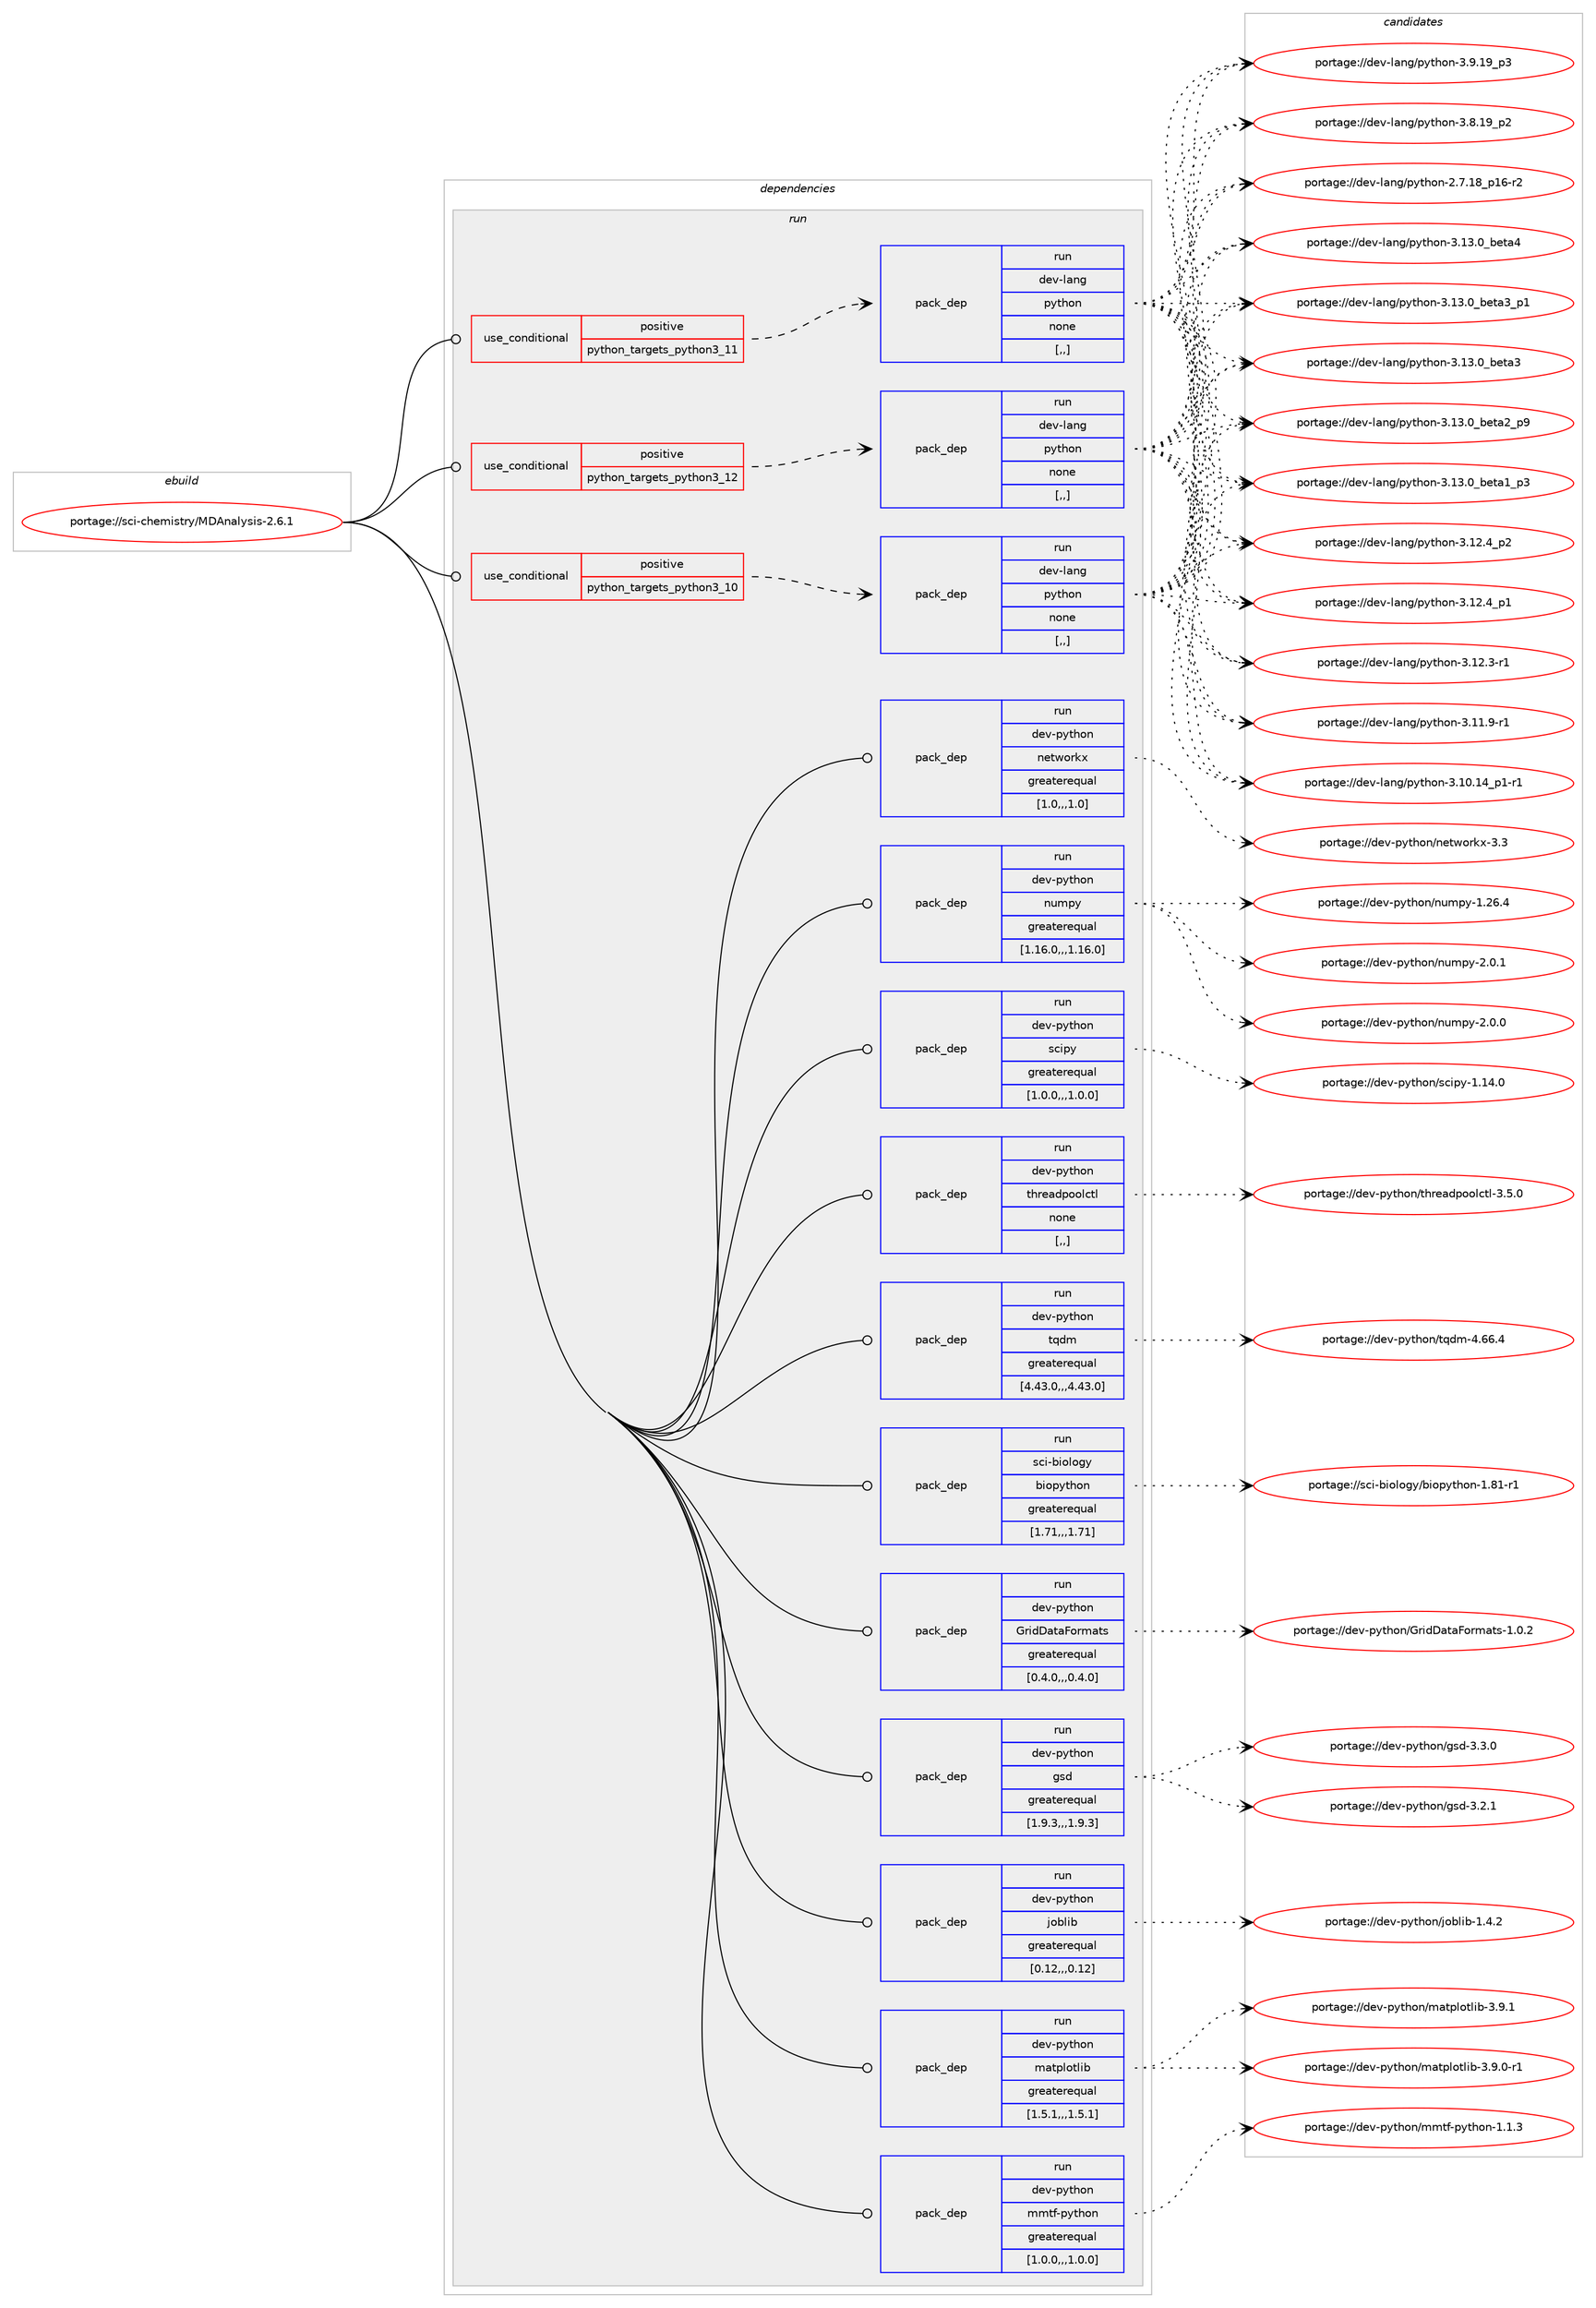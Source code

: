digraph prolog {

# *************
# Graph options
# *************

newrank=true;
concentrate=true;
compound=true;
graph [rankdir=LR,fontname=Helvetica,fontsize=10,ranksep=1.5];#, ranksep=2.5, nodesep=0.2];
edge  [arrowhead=vee];
node  [fontname=Helvetica,fontsize=10];

# **********
# The ebuild
# **********

subgraph cluster_leftcol {
color=gray;
label=<<i>ebuild</i>>;
id [label="portage://sci-chemistry/MDAnalysis-2.6.1", color=red, width=4, href="../sci-chemistry/MDAnalysis-2.6.1.svg"];
}

# ****************
# The dependencies
# ****************

subgraph cluster_midcol {
color=gray;
label=<<i>dependencies</i>>;
subgraph cluster_compile {
fillcolor="#eeeeee";
style=filled;
label=<<i>compile</i>>;
}
subgraph cluster_compileandrun {
fillcolor="#eeeeee";
style=filled;
label=<<i>compile and run</i>>;
}
subgraph cluster_run {
fillcolor="#eeeeee";
style=filled;
label=<<i>run</i>>;
subgraph cond104041 {
dependency393024 [label=<<TABLE BORDER="0" CELLBORDER="1" CELLSPACING="0" CELLPADDING="4"><TR><TD ROWSPAN="3" CELLPADDING="10">use_conditional</TD></TR><TR><TD>positive</TD></TR><TR><TD>python_targets_python3_10</TD></TR></TABLE>>, shape=none, color=red];
subgraph pack286181 {
dependency393025 [label=<<TABLE BORDER="0" CELLBORDER="1" CELLSPACING="0" CELLPADDING="4" WIDTH="220"><TR><TD ROWSPAN="6" CELLPADDING="30">pack_dep</TD></TR><TR><TD WIDTH="110">run</TD></TR><TR><TD>dev-lang</TD></TR><TR><TD>python</TD></TR><TR><TD>none</TD></TR><TR><TD>[,,]</TD></TR></TABLE>>, shape=none, color=blue];
}
dependency393024:e -> dependency393025:w [weight=20,style="dashed",arrowhead="vee"];
}
id:e -> dependency393024:w [weight=20,style="solid",arrowhead="odot"];
subgraph cond104042 {
dependency393026 [label=<<TABLE BORDER="0" CELLBORDER="1" CELLSPACING="0" CELLPADDING="4"><TR><TD ROWSPAN="3" CELLPADDING="10">use_conditional</TD></TR><TR><TD>positive</TD></TR><TR><TD>python_targets_python3_11</TD></TR></TABLE>>, shape=none, color=red];
subgraph pack286182 {
dependency393027 [label=<<TABLE BORDER="0" CELLBORDER="1" CELLSPACING="0" CELLPADDING="4" WIDTH="220"><TR><TD ROWSPAN="6" CELLPADDING="30">pack_dep</TD></TR><TR><TD WIDTH="110">run</TD></TR><TR><TD>dev-lang</TD></TR><TR><TD>python</TD></TR><TR><TD>none</TD></TR><TR><TD>[,,]</TD></TR></TABLE>>, shape=none, color=blue];
}
dependency393026:e -> dependency393027:w [weight=20,style="dashed",arrowhead="vee"];
}
id:e -> dependency393026:w [weight=20,style="solid",arrowhead="odot"];
subgraph cond104043 {
dependency393028 [label=<<TABLE BORDER="0" CELLBORDER="1" CELLSPACING="0" CELLPADDING="4"><TR><TD ROWSPAN="3" CELLPADDING="10">use_conditional</TD></TR><TR><TD>positive</TD></TR><TR><TD>python_targets_python3_12</TD></TR></TABLE>>, shape=none, color=red];
subgraph pack286183 {
dependency393029 [label=<<TABLE BORDER="0" CELLBORDER="1" CELLSPACING="0" CELLPADDING="4" WIDTH="220"><TR><TD ROWSPAN="6" CELLPADDING="30">pack_dep</TD></TR><TR><TD WIDTH="110">run</TD></TR><TR><TD>dev-lang</TD></TR><TR><TD>python</TD></TR><TR><TD>none</TD></TR><TR><TD>[,,]</TD></TR></TABLE>>, shape=none, color=blue];
}
dependency393028:e -> dependency393029:w [weight=20,style="dashed",arrowhead="vee"];
}
id:e -> dependency393028:w [weight=20,style="solid",arrowhead="odot"];
subgraph pack286184 {
dependency393030 [label=<<TABLE BORDER="0" CELLBORDER="1" CELLSPACING="0" CELLPADDING="4" WIDTH="220"><TR><TD ROWSPAN="6" CELLPADDING="30">pack_dep</TD></TR><TR><TD WIDTH="110">run</TD></TR><TR><TD>dev-python</TD></TR><TR><TD>GridDataFormats</TD></TR><TR><TD>greaterequal</TD></TR><TR><TD>[0.4.0,,,0.4.0]</TD></TR></TABLE>>, shape=none, color=blue];
}
id:e -> dependency393030:w [weight=20,style="solid",arrowhead="odot"];
subgraph pack286185 {
dependency393031 [label=<<TABLE BORDER="0" CELLBORDER="1" CELLSPACING="0" CELLPADDING="4" WIDTH="220"><TR><TD ROWSPAN="6" CELLPADDING="30">pack_dep</TD></TR><TR><TD WIDTH="110">run</TD></TR><TR><TD>dev-python</TD></TR><TR><TD>gsd</TD></TR><TR><TD>greaterequal</TD></TR><TR><TD>[1.9.3,,,1.9.3]</TD></TR></TABLE>>, shape=none, color=blue];
}
id:e -> dependency393031:w [weight=20,style="solid",arrowhead="odot"];
subgraph pack286186 {
dependency393032 [label=<<TABLE BORDER="0" CELLBORDER="1" CELLSPACING="0" CELLPADDING="4" WIDTH="220"><TR><TD ROWSPAN="6" CELLPADDING="30">pack_dep</TD></TR><TR><TD WIDTH="110">run</TD></TR><TR><TD>dev-python</TD></TR><TR><TD>joblib</TD></TR><TR><TD>greaterequal</TD></TR><TR><TD>[0.12,,,0.12]</TD></TR></TABLE>>, shape=none, color=blue];
}
id:e -> dependency393032:w [weight=20,style="solid",arrowhead="odot"];
subgraph pack286187 {
dependency393033 [label=<<TABLE BORDER="0" CELLBORDER="1" CELLSPACING="0" CELLPADDING="4" WIDTH="220"><TR><TD ROWSPAN="6" CELLPADDING="30">pack_dep</TD></TR><TR><TD WIDTH="110">run</TD></TR><TR><TD>dev-python</TD></TR><TR><TD>matplotlib</TD></TR><TR><TD>greaterequal</TD></TR><TR><TD>[1.5.1,,,1.5.1]</TD></TR></TABLE>>, shape=none, color=blue];
}
id:e -> dependency393033:w [weight=20,style="solid",arrowhead="odot"];
subgraph pack286188 {
dependency393034 [label=<<TABLE BORDER="0" CELLBORDER="1" CELLSPACING="0" CELLPADDING="4" WIDTH="220"><TR><TD ROWSPAN="6" CELLPADDING="30">pack_dep</TD></TR><TR><TD WIDTH="110">run</TD></TR><TR><TD>dev-python</TD></TR><TR><TD>mmtf-python</TD></TR><TR><TD>greaterequal</TD></TR><TR><TD>[1.0.0,,,1.0.0]</TD></TR></TABLE>>, shape=none, color=blue];
}
id:e -> dependency393034:w [weight=20,style="solid",arrowhead="odot"];
subgraph pack286189 {
dependency393035 [label=<<TABLE BORDER="0" CELLBORDER="1" CELLSPACING="0" CELLPADDING="4" WIDTH="220"><TR><TD ROWSPAN="6" CELLPADDING="30">pack_dep</TD></TR><TR><TD WIDTH="110">run</TD></TR><TR><TD>dev-python</TD></TR><TR><TD>networkx</TD></TR><TR><TD>greaterequal</TD></TR><TR><TD>[1.0,,,1.0]</TD></TR></TABLE>>, shape=none, color=blue];
}
id:e -> dependency393035:w [weight=20,style="solid",arrowhead="odot"];
subgraph pack286190 {
dependency393036 [label=<<TABLE BORDER="0" CELLBORDER="1" CELLSPACING="0" CELLPADDING="4" WIDTH="220"><TR><TD ROWSPAN="6" CELLPADDING="30">pack_dep</TD></TR><TR><TD WIDTH="110">run</TD></TR><TR><TD>dev-python</TD></TR><TR><TD>numpy</TD></TR><TR><TD>greaterequal</TD></TR><TR><TD>[1.16.0,,,1.16.0]</TD></TR></TABLE>>, shape=none, color=blue];
}
id:e -> dependency393036:w [weight=20,style="solid",arrowhead="odot"];
subgraph pack286191 {
dependency393037 [label=<<TABLE BORDER="0" CELLBORDER="1" CELLSPACING="0" CELLPADDING="4" WIDTH="220"><TR><TD ROWSPAN="6" CELLPADDING="30">pack_dep</TD></TR><TR><TD WIDTH="110">run</TD></TR><TR><TD>dev-python</TD></TR><TR><TD>scipy</TD></TR><TR><TD>greaterequal</TD></TR><TR><TD>[1.0.0,,,1.0.0]</TD></TR></TABLE>>, shape=none, color=blue];
}
id:e -> dependency393037:w [weight=20,style="solid",arrowhead="odot"];
subgraph pack286192 {
dependency393038 [label=<<TABLE BORDER="0" CELLBORDER="1" CELLSPACING="0" CELLPADDING="4" WIDTH="220"><TR><TD ROWSPAN="6" CELLPADDING="30">pack_dep</TD></TR><TR><TD WIDTH="110">run</TD></TR><TR><TD>dev-python</TD></TR><TR><TD>threadpoolctl</TD></TR><TR><TD>none</TD></TR><TR><TD>[,,]</TD></TR></TABLE>>, shape=none, color=blue];
}
id:e -> dependency393038:w [weight=20,style="solid",arrowhead="odot"];
subgraph pack286193 {
dependency393039 [label=<<TABLE BORDER="0" CELLBORDER="1" CELLSPACING="0" CELLPADDING="4" WIDTH="220"><TR><TD ROWSPAN="6" CELLPADDING="30">pack_dep</TD></TR><TR><TD WIDTH="110">run</TD></TR><TR><TD>dev-python</TD></TR><TR><TD>tqdm</TD></TR><TR><TD>greaterequal</TD></TR><TR><TD>[4.43.0,,,4.43.0]</TD></TR></TABLE>>, shape=none, color=blue];
}
id:e -> dependency393039:w [weight=20,style="solid",arrowhead="odot"];
subgraph pack286194 {
dependency393040 [label=<<TABLE BORDER="0" CELLBORDER="1" CELLSPACING="0" CELLPADDING="4" WIDTH="220"><TR><TD ROWSPAN="6" CELLPADDING="30">pack_dep</TD></TR><TR><TD WIDTH="110">run</TD></TR><TR><TD>sci-biology</TD></TR><TR><TD>biopython</TD></TR><TR><TD>greaterequal</TD></TR><TR><TD>[1.71,,,1.71]</TD></TR></TABLE>>, shape=none, color=blue];
}
id:e -> dependency393040:w [weight=20,style="solid",arrowhead="odot"];
}
}

# **************
# The candidates
# **************

subgraph cluster_choices {
rank=same;
color=gray;
label=<<i>candidates</i>>;

subgraph choice286181 {
color=black;
nodesep=1;
choice1001011184510897110103471121211161041111104551464951464895981011169752 [label="portage://dev-lang/python-3.13.0_beta4", color=red, width=4,href="../dev-lang/python-3.13.0_beta4.svg"];
choice10010111845108971101034711212111610411111045514649514648959810111697519511249 [label="portage://dev-lang/python-3.13.0_beta3_p1", color=red, width=4,href="../dev-lang/python-3.13.0_beta3_p1.svg"];
choice1001011184510897110103471121211161041111104551464951464895981011169751 [label="portage://dev-lang/python-3.13.0_beta3", color=red, width=4,href="../dev-lang/python-3.13.0_beta3.svg"];
choice10010111845108971101034711212111610411111045514649514648959810111697509511257 [label="portage://dev-lang/python-3.13.0_beta2_p9", color=red, width=4,href="../dev-lang/python-3.13.0_beta2_p9.svg"];
choice10010111845108971101034711212111610411111045514649514648959810111697499511251 [label="portage://dev-lang/python-3.13.0_beta1_p3", color=red, width=4,href="../dev-lang/python-3.13.0_beta1_p3.svg"];
choice100101118451089711010347112121116104111110455146495046529511250 [label="portage://dev-lang/python-3.12.4_p2", color=red, width=4,href="../dev-lang/python-3.12.4_p2.svg"];
choice100101118451089711010347112121116104111110455146495046529511249 [label="portage://dev-lang/python-3.12.4_p1", color=red, width=4,href="../dev-lang/python-3.12.4_p1.svg"];
choice100101118451089711010347112121116104111110455146495046514511449 [label="portage://dev-lang/python-3.12.3-r1", color=red, width=4,href="../dev-lang/python-3.12.3-r1.svg"];
choice100101118451089711010347112121116104111110455146494946574511449 [label="portage://dev-lang/python-3.11.9-r1", color=red, width=4,href="../dev-lang/python-3.11.9-r1.svg"];
choice100101118451089711010347112121116104111110455146494846495295112494511449 [label="portage://dev-lang/python-3.10.14_p1-r1", color=red, width=4,href="../dev-lang/python-3.10.14_p1-r1.svg"];
choice100101118451089711010347112121116104111110455146574649579511251 [label="portage://dev-lang/python-3.9.19_p3", color=red, width=4,href="../dev-lang/python-3.9.19_p3.svg"];
choice100101118451089711010347112121116104111110455146564649579511250 [label="portage://dev-lang/python-3.8.19_p2", color=red, width=4,href="../dev-lang/python-3.8.19_p2.svg"];
choice100101118451089711010347112121116104111110455046554649569511249544511450 [label="portage://dev-lang/python-2.7.18_p16-r2", color=red, width=4,href="../dev-lang/python-2.7.18_p16-r2.svg"];
dependency393025:e -> choice1001011184510897110103471121211161041111104551464951464895981011169752:w [style=dotted,weight="100"];
dependency393025:e -> choice10010111845108971101034711212111610411111045514649514648959810111697519511249:w [style=dotted,weight="100"];
dependency393025:e -> choice1001011184510897110103471121211161041111104551464951464895981011169751:w [style=dotted,weight="100"];
dependency393025:e -> choice10010111845108971101034711212111610411111045514649514648959810111697509511257:w [style=dotted,weight="100"];
dependency393025:e -> choice10010111845108971101034711212111610411111045514649514648959810111697499511251:w [style=dotted,weight="100"];
dependency393025:e -> choice100101118451089711010347112121116104111110455146495046529511250:w [style=dotted,weight="100"];
dependency393025:e -> choice100101118451089711010347112121116104111110455146495046529511249:w [style=dotted,weight="100"];
dependency393025:e -> choice100101118451089711010347112121116104111110455146495046514511449:w [style=dotted,weight="100"];
dependency393025:e -> choice100101118451089711010347112121116104111110455146494946574511449:w [style=dotted,weight="100"];
dependency393025:e -> choice100101118451089711010347112121116104111110455146494846495295112494511449:w [style=dotted,weight="100"];
dependency393025:e -> choice100101118451089711010347112121116104111110455146574649579511251:w [style=dotted,weight="100"];
dependency393025:e -> choice100101118451089711010347112121116104111110455146564649579511250:w [style=dotted,weight="100"];
dependency393025:e -> choice100101118451089711010347112121116104111110455046554649569511249544511450:w [style=dotted,weight="100"];
}
subgraph choice286182 {
color=black;
nodesep=1;
choice1001011184510897110103471121211161041111104551464951464895981011169752 [label="portage://dev-lang/python-3.13.0_beta4", color=red, width=4,href="../dev-lang/python-3.13.0_beta4.svg"];
choice10010111845108971101034711212111610411111045514649514648959810111697519511249 [label="portage://dev-lang/python-3.13.0_beta3_p1", color=red, width=4,href="../dev-lang/python-3.13.0_beta3_p1.svg"];
choice1001011184510897110103471121211161041111104551464951464895981011169751 [label="portage://dev-lang/python-3.13.0_beta3", color=red, width=4,href="../dev-lang/python-3.13.0_beta3.svg"];
choice10010111845108971101034711212111610411111045514649514648959810111697509511257 [label="portage://dev-lang/python-3.13.0_beta2_p9", color=red, width=4,href="../dev-lang/python-3.13.0_beta2_p9.svg"];
choice10010111845108971101034711212111610411111045514649514648959810111697499511251 [label="portage://dev-lang/python-3.13.0_beta1_p3", color=red, width=4,href="../dev-lang/python-3.13.0_beta1_p3.svg"];
choice100101118451089711010347112121116104111110455146495046529511250 [label="portage://dev-lang/python-3.12.4_p2", color=red, width=4,href="../dev-lang/python-3.12.4_p2.svg"];
choice100101118451089711010347112121116104111110455146495046529511249 [label="portage://dev-lang/python-3.12.4_p1", color=red, width=4,href="../dev-lang/python-3.12.4_p1.svg"];
choice100101118451089711010347112121116104111110455146495046514511449 [label="portage://dev-lang/python-3.12.3-r1", color=red, width=4,href="../dev-lang/python-3.12.3-r1.svg"];
choice100101118451089711010347112121116104111110455146494946574511449 [label="portage://dev-lang/python-3.11.9-r1", color=red, width=4,href="../dev-lang/python-3.11.9-r1.svg"];
choice100101118451089711010347112121116104111110455146494846495295112494511449 [label="portage://dev-lang/python-3.10.14_p1-r1", color=red, width=4,href="../dev-lang/python-3.10.14_p1-r1.svg"];
choice100101118451089711010347112121116104111110455146574649579511251 [label="portage://dev-lang/python-3.9.19_p3", color=red, width=4,href="../dev-lang/python-3.9.19_p3.svg"];
choice100101118451089711010347112121116104111110455146564649579511250 [label="portage://dev-lang/python-3.8.19_p2", color=red, width=4,href="../dev-lang/python-3.8.19_p2.svg"];
choice100101118451089711010347112121116104111110455046554649569511249544511450 [label="portage://dev-lang/python-2.7.18_p16-r2", color=red, width=4,href="../dev-lang/python-2.7.18_p16-r2.svg"];
dependency393027:e -> choice1001011184510897110103471121211161041111104551464951464895981011169752:w [style=dotted,weight="100"];
dependency393027:e -> choice10010111845108971101034711212111610411111045514649514648959810111697519511249:w [style=dotted,weight="100"];
dependency393027:e -> choice1001011184510897110103471121211161041111104551464951464895981011169751:w [style=dotted,weight="100"];
dependency393027:e -> choice10010111845108971101034711212111610411111045514649514648959810111697509511257:w [style=dotted,weight="100"];
dependency393027:e -> choice10010111845108971101034711212111610411111045514649514648959810111697499511251:w [style=dotted,weight="100"];
dependency393027:e -> choice100101118451089711010347112121116104111110455146495046529511250:w [style=dotted,weight="100"];
dependency393027:e -> choice100101118451089711010347112121116104111110455146495046529511249:w [style=dotted,weight="100"];
dependency393027:e -> choice100101118451089711010347112121116104111110455146495046514511449:w [style=dotted,weight="100"];
dependency393027:e -> choice100101118451089711010347112121116104111110455146494946574511449:w [style=dotted,weight="100"];
dependency393027:e -> choice100101118451089711010347112121116104111110455146494846495295112494511449:w [style=dotted,weight="100"];
dependency393027:e -> choice100101118451089711010347112121116104111110455146574649579511251:w [style=dotted,weight="100"];
dependency393027:e -> choice100101118451089711010347112121116104111110455146564649579511250:w [style=dotted,weight="100"];
dependency393027:e -> choice100101118451089711010347112121116104111110455046554649569511249544511450:w [style=dotted,weight="100"];
}
subgraph choice286183 {
color=black;
nodesep=1;
choice1001011184510897110103471121211161041111104551464951464895981011169752 [label="portage://dev-lang/python-3.13.0_beta4", color=red, width=4,href="../dev-lang/python-3.13.0_beta4.svg"];
choice10010111845108971101034711212111610411111045514649514648959810111697519511249 [label="portage://dev-lang/python-3.13.0_beta3_p1", color=red, width=4,href="../dev-lang/python-3.13.0_beta3_p1.svg"];
choice1001011184510897110103471121211161041111104551464951464895981011169751 [label="portage://dev-lang/python-3.13.0_beta3", color=red, width=4,href="../dev-lang/python-3.13.0_beta3.svg"];
choice10010111845108971101034711212111610411111045514649514648959810111697509511257 [label="portage://dev-lang/python-3.13.0_beta2_p9", color=red, width=4,href="../dev-lang/python-3.13.0_beta2_p9.svg"];
choice10010111845108971101034711212111610411111045514649514648959810111697499511251 [label="portage://dev-lang/python-3.13.0_beta1_p3", color=red, width=4,href="../dev-lang/python-3.13.0_beta1_p3.svg"];
choice100101118451089711010347112121116104111110455146495046529511250 [label="portage://dev-lang/python-3.12.4_p2", color=red, width=4,href="../dev-lang/python-3.12.4_p2.svg"];
choice100101118451089711010347112121116104111110455146495046529511249 [label="portage://dev-lang/python-3.12.4_p1", color=red, width=4,href="../dev-lang/python-3.12.4_p1.svg"];
choice100101118451089711010347112121116104111110455146495046514511449 [label="portage://dev-lang/python-3.12.3-r1", color=red, width=4,href="../dev-lang/python-3.12.3-r1.svg"];
choice100101118451089711010347112121116104111110455146494946574511449 [label="portage://dev-lang/python-3.11.9-r1", color=red, width=4,href="../dev-lang/python-3.11.9-r1.svg"];
choice100101118451089711010347112121116104111110455146494846495295112494511449 [label="portage://dev-lang/python-3.10.14_p1-r1", color=red, width=4,href="../dev-lang/python-3.10.14_p1-r1.svg"];
choice100101118451089711010347112121116104111110455146574649579511251 [label="portage://dev-lang/python-3.9.19_p3", color=red, width=4,href="../dev-lang/python-3.9.19_p3.svg"];
choice100101118451089711010347112121116104111110455146564649579511250 [label="portage://dev-lang/python-3.8.19_p2", color=red, width=4,href="../dev-lang/python-3.8.19_p2.svg"];
choice100101118451089711010347112121116104111110455046554649569511249544511450 [label="portage://dev-lang/python-2.7.18_p16-r2", color=red, width=4,href="../dev-lang/python-2.7.18_p16-r2.svg"];
dependency393029:e -> choice1001011184510897110103471121211161041111104551464951464895981011169752:w [style=dotted,weight="100"];
dependency393029:e -> choice10010111845108971101034711212111610411111045514649514648959810111697519511249:w [style=dotted,weight="100"];
dependency393029:e -> choice1001011184510897110103471121211161041111104551464951464895981011169751:w [style=dotted,weight="100"];
dependency393029:e -> choice10010111845108971101034711212111610411111045514649514648959810111697509511257:w [style=dotted,weight="100"];
dependency393029:e -> choice10010111845108971101034711212111610411111045514649514648959810111697499511251:w [style=dotted,weight="100"];
dependency393029:e -> choice100101118451089711010347112121116104111110455146495046529511250:w [style=dotted,weight="100"];
dependency393029:e -> choice100101118451089711010347112121116104111110455146495046529511249:w [style=dotted,weight="100"];
dependency393029:e -> choice100101118451089711010347112121116104111110455146495046514511449:w [style=dotted,weight="100"];
dependency393029:e -> choice100101118451089711010347112121116104111110455146494946574511449:w [style=dotted,weight="100"];
dependency393029:e -> choice100101118451089711010347112121116104111110455146494846495295112494511449:w [style=dotted,weight="100"];
dependency393029:e -> choice100101118451089711010347112121116104111110455146574649579511251:w [style=dotted,weight="100"];
dependency393029:e -> choice100101118451089711010347112121116104111110455146564649579511250:w [style=dotted,weight="100"];
dependency393029:e -> choice100101118451089711010347112121116104111110455046554649569511249544511450:w [style=dotted,weight="100"];
}
subgraph choice286184 {
color=black;
nodesep=1;
choice1001011184511212111610411111047711141051006897116977011111410997116115454946484650 [label="portage://dev-python/GridDataFormats-1.0.2", color=red, width=4,href="../dev-python/GridDataFormats-1.0.2.svg"];
dependency393030:e -> choice1001011184511212111610411111047711141051006897116977011111410997116115454946484650:w [style=dotted,weight="100"];
}
subgraph choice286185 {
color=black;
nodesep=1;
choice1001011184511212111610411111047103115100455146514648 [label="portage://dev-python/gsd-3.3.0", color=red, width=4,href="../dev-python/gsd-3.3.0.svg"];
choice1001011184511212111610411111047103115100455146504649 [label="portage://dev-python/gsd-3.2.1", color=red, width=4,href="../dev-python/gsd-3.2.1.svg"];
dependency393031:e -> choice1001011184511212111610411111047103115100455146514648:w [style=dotted,weight="100"];
dependency393031:e -> choice1001011184511212111610411111047103115100455146504649:w [style=dotted,weight="100"];
}
subgraph choice286186 {
color=black;
nodesep=1;
choice10010111845112121116104111110471061119810810598454946524650 [label="portage://dev-python/joblib-1.4.2", color=red, width=4,href="../dev-python/joblib-1.4.2.svg"];
dependency393032:e -> choice10010111845112121116104111110471061119810810598454946524650:w [style=dotted,weight="100"];
}
subgraph choice286187 {
color=black;
nodesep=1;
choice10010111845112121116104111110471099711611210811111610810598455146574649 [label="portage://dev-python/matplotlib-3.9.1", color=red, width=4,href="../dev-python/matplotlib-3.9.1.svg"];
choice100101118451121211161041111104710997116112108111116108105984551465746484511449 [label="portage://dev-python/matplotlib-3.9.0-r1", color=red, width=4,href="../dev-python/matplotlib-3.9.0-r1.svg"];
dependency393033:e -> choice10010111845112121116104111110471099711611210811111610810598455146574649:w [style=dotted,weight="100"];
dependency393033:e -> choice100101118451121211161041111104710997116112108111116108105984551465746484511449:w [style=dotted,weight="100"];
}
subgraph choice286188 {
color=black;
nodesep=1;
choice100101118451121211161041111104710910911610245112121116104111110454946494651 [label="portage://dev-python/mmtf-python-1.1.3", color=red, width=4,href="../dev-python/mmtf-python-1.1.3.svg"];
dependency393034:e -> choice100101118451121211161041111104710910911610245112121116104111110454946494651:w [style=dotted,weight="100"];
}
subgraph choice286189 {
color=black;
nodesep=1;
choice100101118451121211161041111104711010111611911111410712045514651 [label="portage://dev-python/networkx-3.3", color=red, width=4,href="../dev-python/networkx-3.3.svg"];
dependency393035:e -> choice100101118451121211161041111104711010111611911111410712045514651:w [style=dotted,weight="100"];
}
subgraph choice286190 {
color=black;
nodesep=1;
choice1001011184511212111610411111047110117109112121455046484649 [label="portage://dev-python/numpy-2.0.1", color=red, width=4,href="../dev-python/numpy-2.0.1.svg"];
choice1001011184511212111610411111047110117109112121455046484648 [label="portage://dev-python/numpy-2.0.0", color=red, width=4,href="../dev-python/numpy-2.0.0.svg"];
choice100101118451121211161041111104711011710911212145494650544652 [label="portage://dev-python/numpy-1.26.4", color=red, width=4,href="../dev-python/numpy-1.26.4.svg"];
dependency393036:e -> choice1001011184511212111610411111047110117109112121455046484649:w [style=dotted,weight="100"];
dependency393036:e -> choice1001011184511212111610411111047110117109112121455046484648:w [style=dotted,weight="100"];
dependency393036:e -> choice100101118451121211161041111104711011710911212145494650544652:w [style=dotted,weight="100"];
}
subgraph choice286191 {
color=black;
nodesep=1;
choice10010111845112121116104111110471159910511212145494649524648 [label="portage://dev-python/scipy-1.14.0", color=red, width=4,href="../dev-python/scipy-1.14.0.svg"];
dependency393037:e -> choice10010111845112121116104111110471159910511212145494649524648:w [style=dotted,weight="100"];
}
subgraph choice286192 {
color=black;
nodesep=1;
choice10010111845112121116104111110471161041141019710011211111110899116108455146534648 [label="portage://dev-python/threadpoolctl-3.5.0", color=red, width=4,href="../dev-python/threadpoolctl-3.5.0.svg"];
dependency393038:e -> choice10010111845112121116104111110471161041141019710011211111110899116108455146534648:w [style=dotted,weight="100"];
}
subgraph choice286193 {
color=black;
nodesep=1;
choice100101118451121211161041111104711611310010945524654544652 [label="portage://dev-python/tqdm-4.66.4", color=red, width=4,href="../dev-python/tqdm-4.66.4.svg"];
dependency393039:e -> choice100101118451121211161041111104711611310010945524654544652:w [style=dotted,weight="100"];
}
subgraph choice286194 {
color=black;
nodesep=1;
choice115991054598105111108111103121479810511111212111610411111045494656494511449 [label="portage://sci-biology/biopython-1.81-r1", color=red, width=4,href="../sci-biology/biopython-1.81-r1.svg"];
dependency393040:e -> choice115991054598105111108111103121479810511111212111610411111045494656494511449:w [style=dotted,weight="100"];
}
}

}
